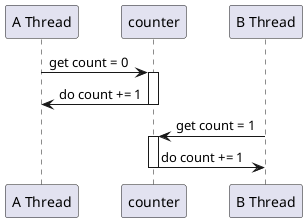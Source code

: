 @startuml
'skinparam linetype polyline
'skinparam linetype ortho
participant "A Thread" as A
participant "counter" as c
participant "B Thread" as B

A -> c : get count = 0
activate c
A <- c : do count += 1
deactivate c
B -> c : get count = 1
activate c
B <- c : do count += 1
deactivate c






@enduml